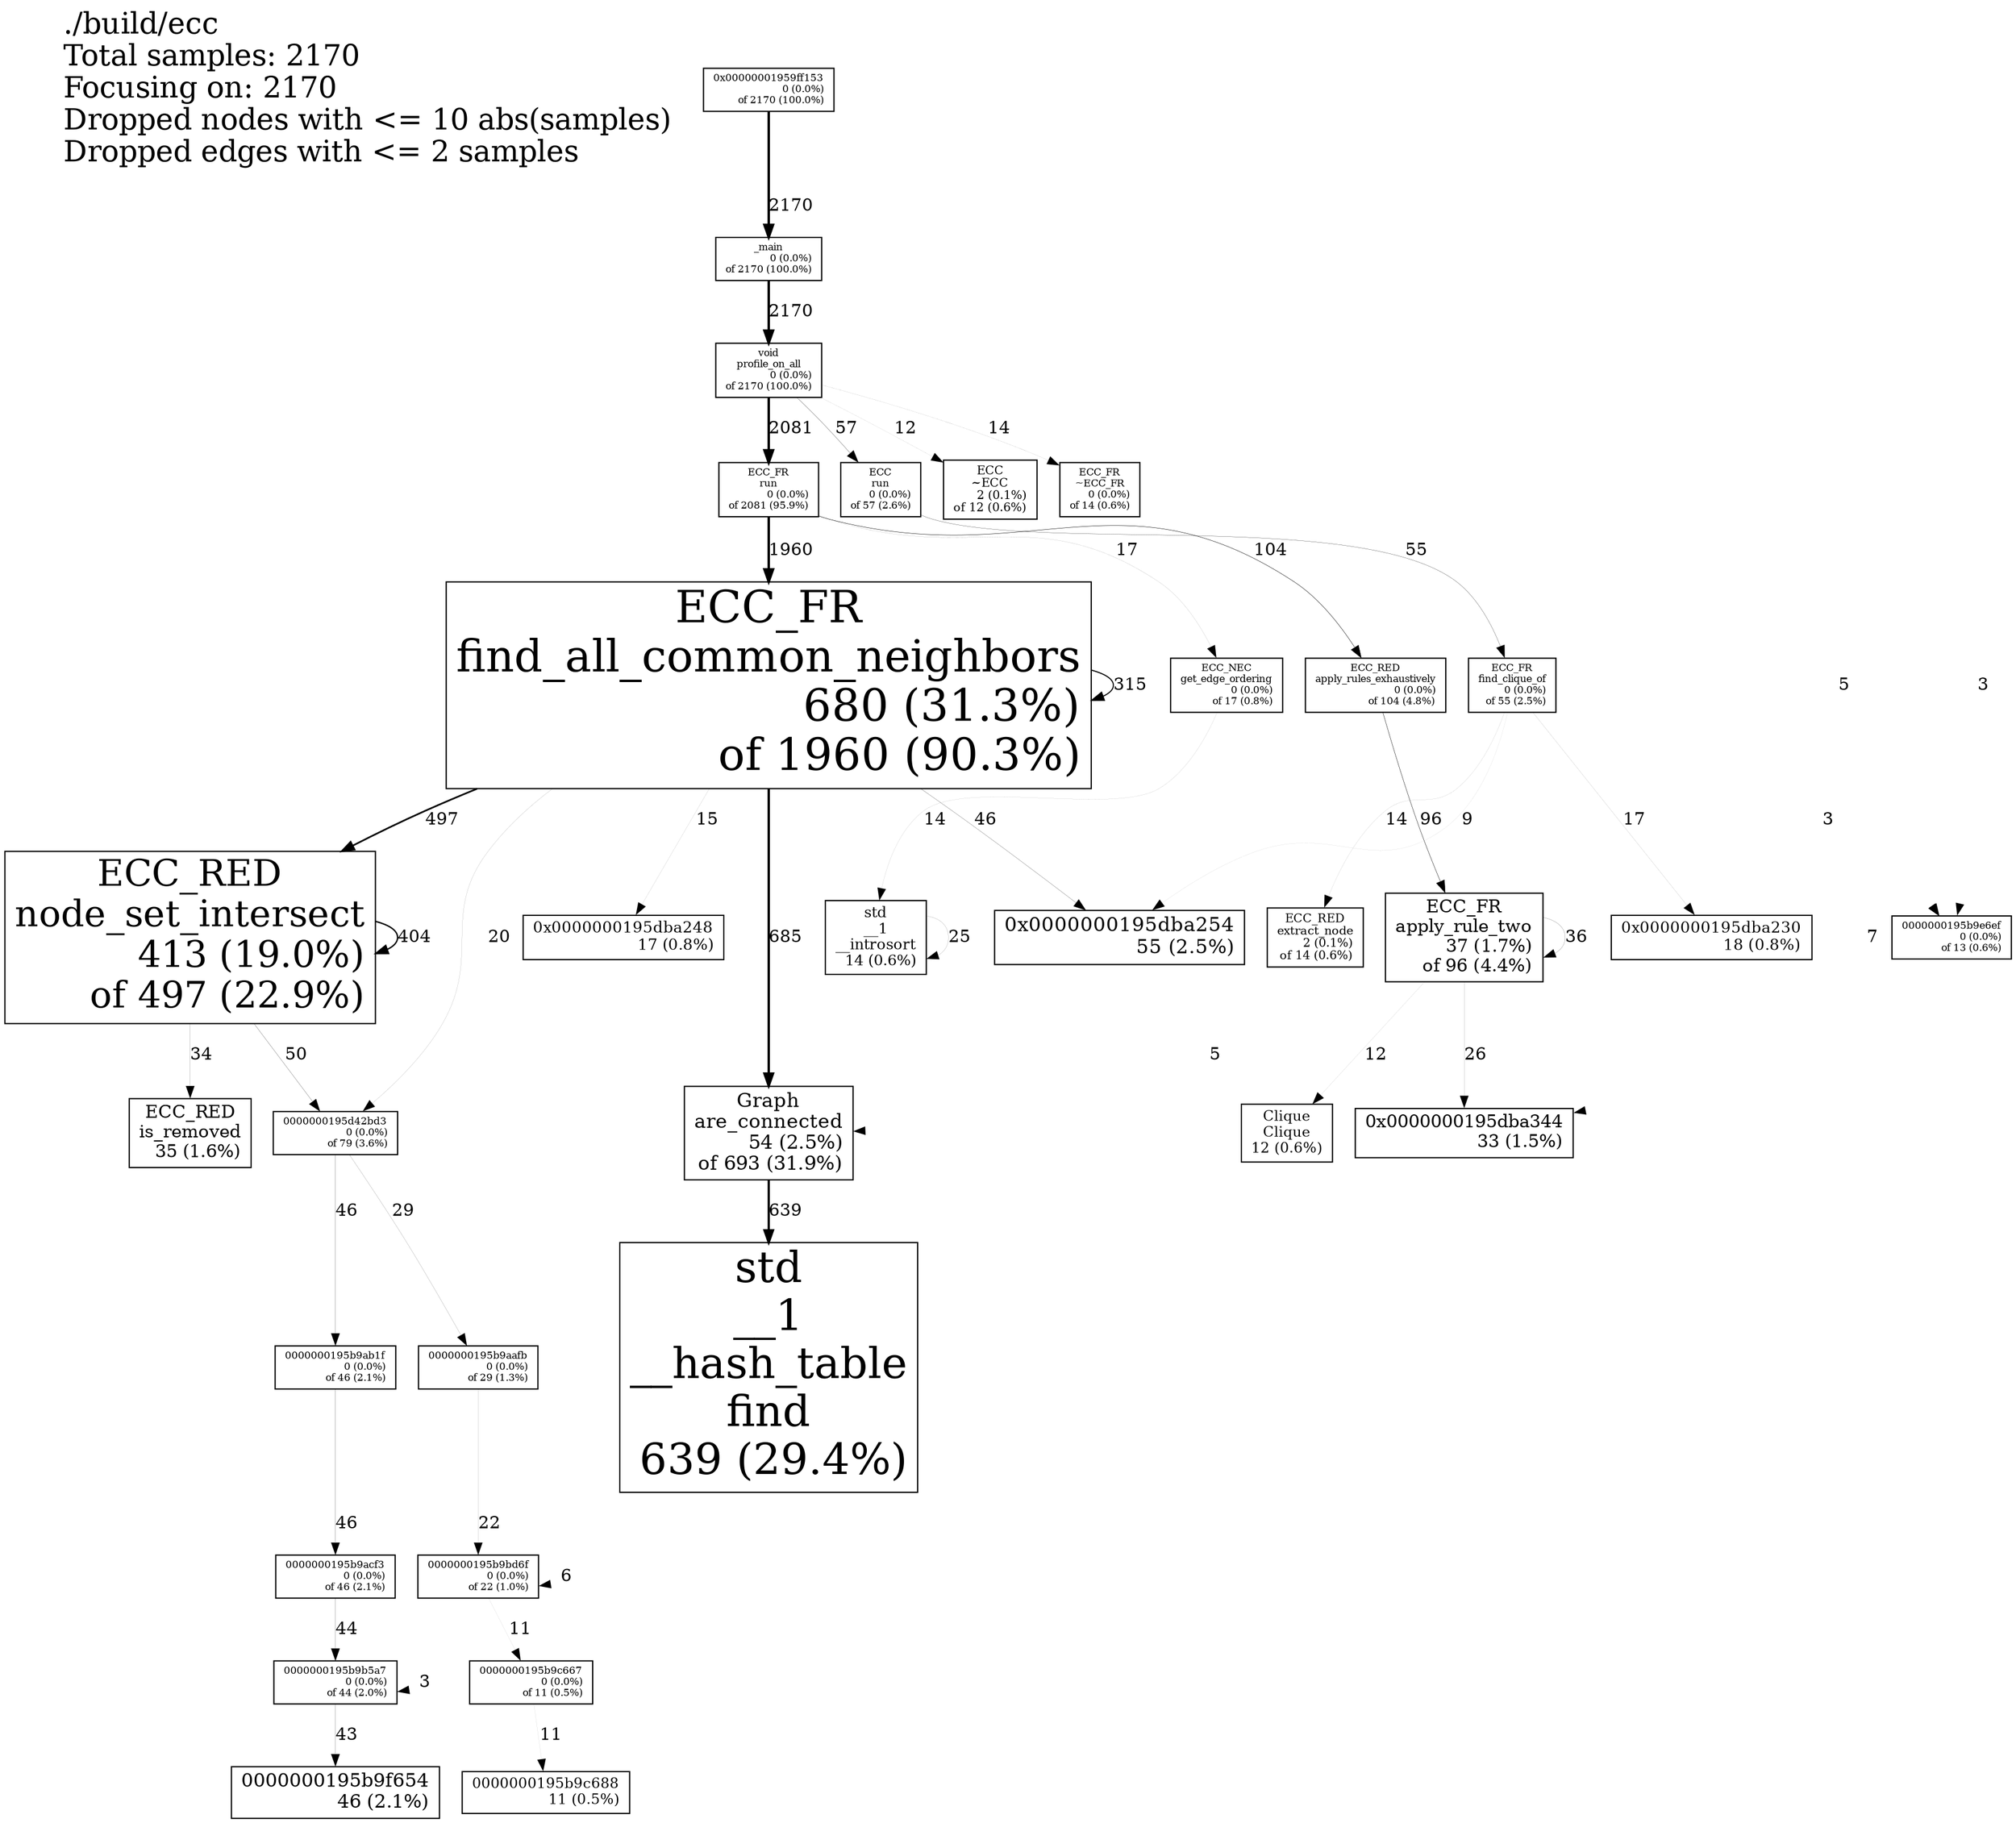 digraph "./build/ecc; 2170 samples" {
node [width=0.375,height=0.25];
Legend [shape=box,fontsize=24,shape=plaintext,label="./build/ecc\lTotal samples: 2170\lFocusing on: 2170\lDropped nodes with <= 10 abs(samples)\lDropped edges with <= 2 samples\l"];
N1 [label="0x00000001959ff153\n0 (0.0%)\rof 2170 (100.0%)\r",shape=box,fontsize=8.0];
N2 [label="_main\n0 (0.0%)\rof 2170 (100.0%)\r",shape=box,fontsize=8.0];
N3 [label="void\nprofile_on_all\n0 (0.0%)\rof 2170 (100.0%)\r",shape=box,fontsize=8.0];
N4 [label="ECC_FR\nrun\n0 (0.0%)\rof 2081 (95.9%)\r",shape=box,fontsize=8.0];
N5 [label="ECC_FR\nfind_all_common_neighbors\n680 (31.3%)\rof 1960 (90.3%)\r",shape=box,fontsize=36.0];
N6 [label="Graph\nare_connected\n54 (2.5%)\rof 693 (31.9%)\r",shape=box,fontsize=15.9];
N7 [label="std\n__1\n__hash_table\nfind\n639 (29.4%)\r",shape=box,fontsize=35.1];
N8 [label="ECC_RED\nnode_set_intersect\n413 (19.0%)\rof 497 (22.9%)\r",shape=box,fontsize=29.8];
N9 [label="ECC_RED\napply_rules_exhaustively\n0 (0.0%)\rof 104 (4.8%)\r",shape=box,fontsize=8.0];
N10 [label="ECC_FR\napply_rule_two\n37 (1.7%)\rof 96 (4.4%)\r",shape=box,fontsize=14.5];
N11 [label="0000000195d42bd3\n0 (0.0%)\rof 79 (3.6%)\r",shape=box,fontsize=8.0];
N12 [label="ECC\nrun\n0 (0.0%)\rof 57 (2.6%)\r",shape=box,fontsize=8.0];
N13 [label="0x0000000195dba254\n55 (2.5%)\r",shape=box,fontsize=16.0];
N14 [label="ECC_FR\nfind_clique_of\n0 (0.0%)\rof 55 (2.5%)\r",shape=box,fontsize=8.0];
N15 [label="0000000195b9ab1f\n0 (0.0%)\rof 46 (2.1%)\r",shape=box,fontsize=8.0];
N16 [label="0000000195b9acf3\n0 (0.0%)\rof 46 (2.1%)\r",shape=box,fontsize=8.0];
N17 [label="0000000195b9f654\n46 (2.1%)\r",shape=box,fontsize=15.3];
N18 [label="0000000195b9b5a7\n0 (0.0%)\rof 44 (2.0%)\r",shape=box,fontsize=8.0];
N19 [label="ECC_RED\nis_removed\n35 (1.6%)\r",shape=box,fontsize=14.4];
N20 [label="0x0000000195dba344\n33 (1.5%)\r",shape=box,fontsize=14.2];
N21 [label="0000000195b9aafb\n0 (0.0%)\rof 29 (1.3%)\r",shape=box,fontsize=8.0];
N22 [label="0000000195b9bd6f\n0 (0.0%)\rof 22 (1.0%)\r",shape=box,fontsize=8.0];
N23 [label="0x0000000195dba230\n18 (0.8%)\r",shape=box,fontsize=12.6];
N24 [label="0x0000000195dba248\n17 (0.8%)\r",shape=box,fontsize=12.4];
N25 [label="ECC_NEC\nget_edge_ordering\n0 (0.0%)\rof 17 (0.8%)\r",shape=box,fontsize=8.0];
N26 [label="ECC_FR\n~ECC_FR\n0 (0.0%)\rof 14 (0.6%)\r",shape=box,fontsize=8.0];
N27 [label="ECC_RED\nextract_node\n2 (0.1%)\rof 14 (0.6%)\r",shape=box,fontsize=9.5];
N28 [label="std\n__1\n__introsort\n14 (0.6%)\r",shape=box,fontsize=12.0];
N29 [label="0000000195b9e6ef\n0 (0.0%)\rof 13 (0.6%)\r",shape=box,fontsize=8.0];
N30 [label="Clique\nClique\n12 (0.6%)\r",shape=box,fontsize=11.7];
N31 [label="ECC\n~ECC\n2 (0.1%)\rof 12 (0.6%)\r",shape=box,fontsize=9.5];
N32 [label="0000000195b9c667\n0 (0.0%)\rof 11 (0.5%)\r",shape=box,fontsize=8.0];
N33 [label="0000000195b9c688\n11 (0.5%)\r",shape=box,fontsize=11.6];
N1 -> N2 [label=2170, weight=216, style="setlinewidth(2.000000)"];
N2 -> N3 [label=2170, weight=216, style="setlinewidth(2.000000)"];
N3 -> N4 [label=2081, weight=210, style="setlinewidth(2.000000)"];
N4 -> N5 [label=1960, weight=201, style="setlinewidth(2.000000)"];
N5 -> N6 [label=685, weight=96, style="setlinewidth(1.894009)"];
N6 -> N7 [label=639, weight=92, style="setlinewidth(1.766820)"];
N5 -> N8 [label=497, weight=77, style="setlinewidth(1.374194)"];
N8 -> N8 [label=404, weight=66, style="setlinewidth(1.117051)"];
N5 -> N5 [label=315, weight=56, style="setlinewidth(0.870968)"];
N4 -> N9 [label=104, weight=25, style="setlinewidth(0.287558)"];
N9 -> N10 [label=96, weight=24, style="setlinewidth(0.265438)"];
N3 -> N12 [label=57, weight=16, style="setlinewidth(0.157604)"];
N12 -> N14 [label=55, weight=16, style="setlinewidth(0.152074)"];
N8 -> N11 [label=50, weight=15, style="setlinewidth(0.138249)"];
N5 -> N13 [label=46, weight=14, style="setlinewidth(0.127189)"];
N11 -> N15 [label=46, weight=14, style="setlinewidth(0.127189)"];
N15 -> N16 [label=46, weight=14, style="setlinewidth(0.127189)"];
N16 -> N18 [label=44, weight=14, style="setlinewidth(0.121659)"];
N18 -> N17 [label=43, weight=13, style="setlinewidth(0.118894)"];
N10 -> N10 [label=36, weight=12, style="setlinewidth(0.099539)"];
N8 -> N19 [label=34, weight=11, style="setlinewidth(0.094009)"];
N11 -> N21 [label=29, weight=10, style="setlinewidth(0.080184)"];
N10 -> N20 [label=26, weight=9, style="setlinewidth(0.071889)"];
N28 -> N28 [label=25, weight=9, style="setlinewidth(0.069124)"];
N21 -> N22 [label=22, weight=8, style="setlinewidth(0.060829)"];
N5 -> N11 [label=20, weight=8, style="setlinewidth(0.055300)"];
N14 -> N23 [label=17, weight=7, style="setlinewidth(0.047005)"];
N4 -> N25 [label=17, weight=7, style="setlinewidth(0.047005)"];
N5 -> N24 [label=15, weight=6, style="setlinewidth(0.041475)"];
N14 -> N27 [label=14, weight=6, style="setlinewidth(0.038710)"];
N3 -> N26 [label=14, weight=6, style="setlinewidth(0.038710)"];
N25 -> N28 [label=14, weight=6, style="setlinewidth(0.038710)"];
N10 -> N30 [label=12, weight=5, style="setlinewidth(0.033180)"];
N3 -> N31 [label=12, weight=5, style="setlinewidth(0.033180)"];
N32 -> N33 [label=11, weight=5, style="setlinewidth(0.030415)"];
N22 -> N32 [label=11, weight=5, style="setlinewidth(0.030415)"];
N14 -> N13 [label=9, weight=4, style="setlinewidth(0.024885)"];
N14 -> N20 [label=7, weight=3, style="setlinewidth(0.019355)"];
N22 -> N22 [label=6, weight=3, style="setlinewidth(0.016590)"];
N27 -> N6 [label=5, weight=3, style="setlinewidth(0.013825)"];
N31 -> N29 [label=5, weight=3, style="setlinewidth(0.013825)"];
N26 -> N29 [label=3, weight=2, style="setlinewidth(0.008295)"];
N5 -> N29 [label=3, weight=2, style="setlinewidth(0.008295)"];
N18 -> N18 [label=3, weight=2, style="setlinewidth(0.008295)"];
}
